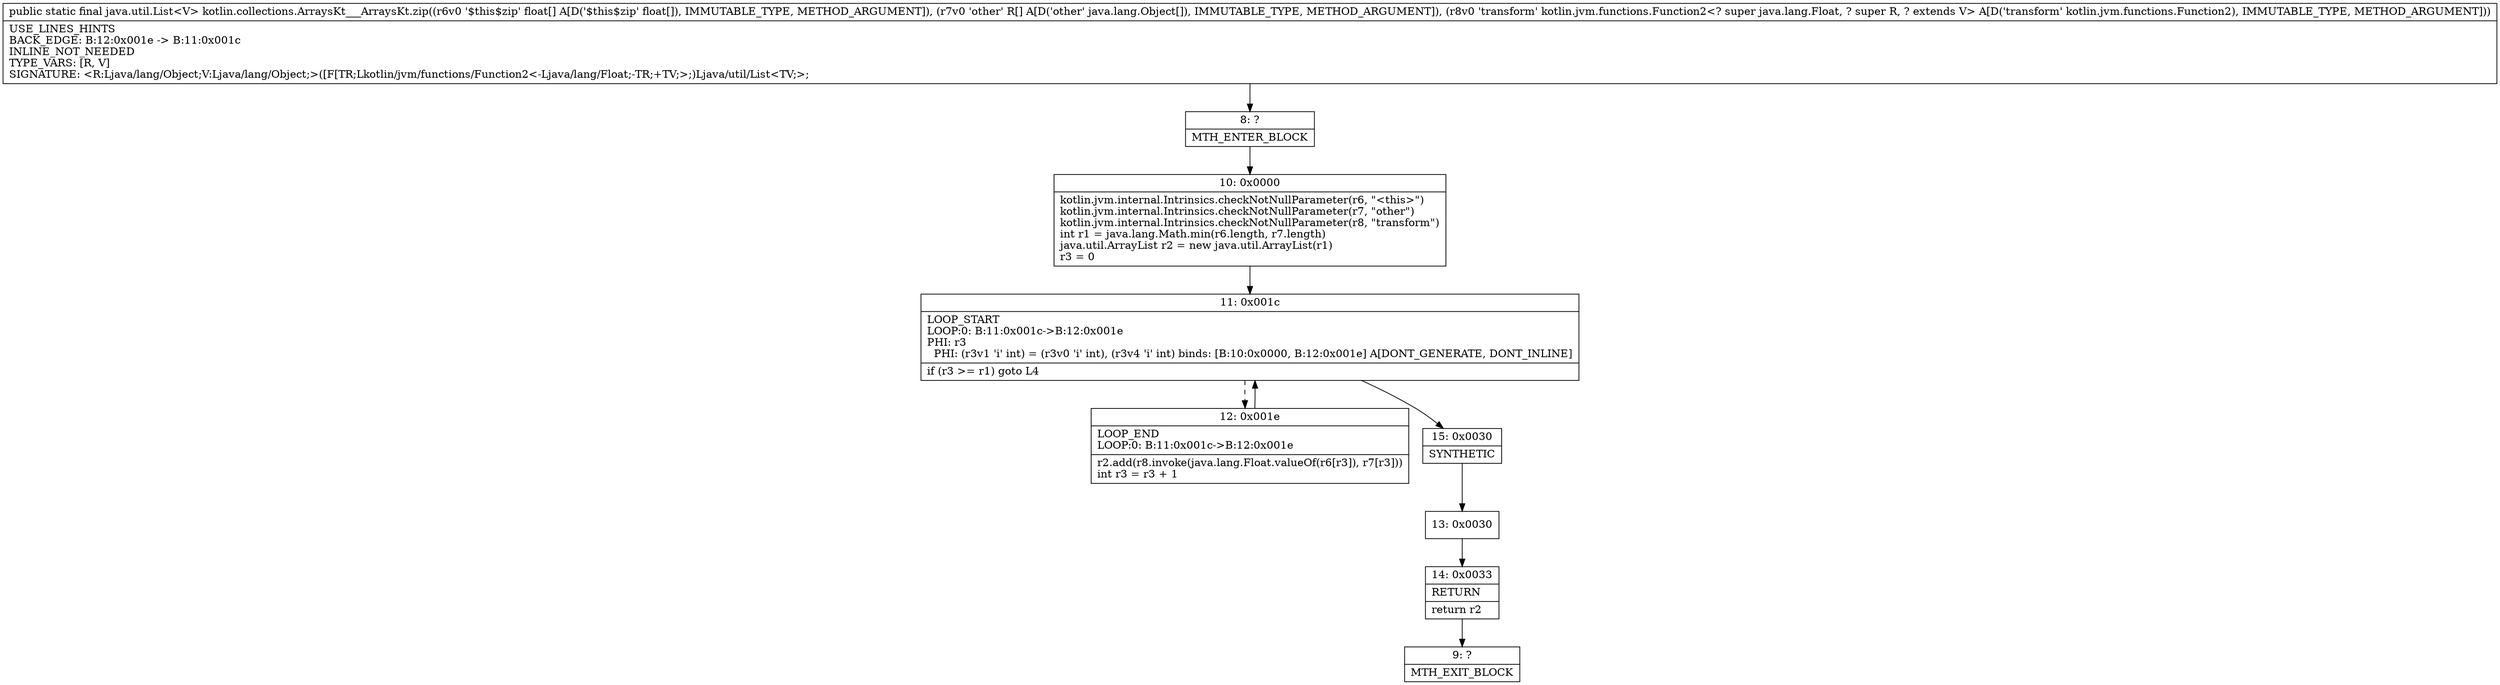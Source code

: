 digraph "CFG forkotlin.collections.ArraysKt___ArraysKt.zip([F[Ljava\/lang\/Object;Lkotlin\/jvm\/functions\/Function2;)Ljava\/util\/List;" {
Node_8 [shape=record,label="{8\:\ ?|MTH_ENTER_BLOCK\l}"];
Node_10 [shape=record,label="{10\:\ 0x0000|kotlin.jvm.internal.Intrinsics.checkNotNullParameter(r6, \"\<this\>\")\lkotlin.jvm.internal.Intrinsics.checkNotNullParameter(r7, \"other\")\lkotlin.jvm.internal.Intrinsics.checkNotNullParameter(r8, \"transform\")\lint r1 = java.lang.Math.min(r6.length, r7.length)\ljava.util.ArrayList r2 = new java.util.ArrayList(r1)\lr3 = 0\l}"];
Node_11 [shape=record,label="{11\:\ 0x001c|LOOP_START\lLOOP:0: B:11:0x001c\-\>B:12:0x001e\lPHI: r3 \l  PHI: (r3v1 'i' int) = (r3v0 'i' int), (r3v4 'i' int) binds: [B:10:0x0000, B:12:0x001e] A[DONT_GENERATE, DONT_INLINE]\l|if (r3 \>= r1) goto L4\l}"];
Node_12 [shape=record,label="{12\:\ 0x001e|LOOP_END\lLOOP:0: B:11:0x001c\-\>B:12:0x001e\l|r2.add(r8.invoke(java.lang.Float.valueOf(r6[r3]), r7[r3]))\lint r3 = r3 + 1\l}"];
Node_15 [shape=record,label="{15\:\ 0x0030|SYNTHETIC\l}"];
Node_13 [shape=record,label="{13\:\ 0x0030}"];
Node_14 [shape=record,label="{14\:\ 0x0033|RETURN\l|return r2\l}"];
Node_9 [shape=record,label="{9\:\ ?|MTH_EXIT_BLOCK\l}"];
MethodNode[shape=record,label="{public static final java.util.List\<V\> kotlin.collections.ArraysKt___ArraysKt.zip((r6v0 '$this$zip' float[] A[D('$this$zip' float[]), IMMUTABLE_TYPE, METHOD_ARGUMENT]), (r7v0 'other' R[] A[D('other' java.lang.Object[]), IMMUTABLE_TYPE, METHOD_ARGUMENT]), (r8v0 'transform' kotlin.jvm.functions.Function2\<? super java.lang.Float, ? super R, ? extends V\> A[D('transform' kotlin.jvm.functions.Function2), IMMUTABLE_TYPE, METHOD_ARGUMENT]))  | USE_LINES_HINTS\lBACK_EDGE: B:12:0x001e \-\> B:11:0x001c\lINLINE_NOT_NEEDED\lTYPE_VARS: [R, V]\lSIGNATURE: \<R:Ljava\/lang\/Object;V:Ljava\/lang\/Object;\>([F[TR;Lkotlin\/jvm\/functions\/Function2\<\-Ljava\/lang\/Float;\-TR;+TV;\>;)Ljava\/util\/List\<TV;\>;\l}"];
MethodNode -> Node_8;Node_8 -> Node_10;
Node_10 -> Node_11;
Node_11 -> Node_12[style=dashed];
Node_11 -> Node_15;
Node_12 -> Node_11;
Node_15 -> Node_13;
Node_13 -> Node_14;
Node_14 -> Node_9;
}

